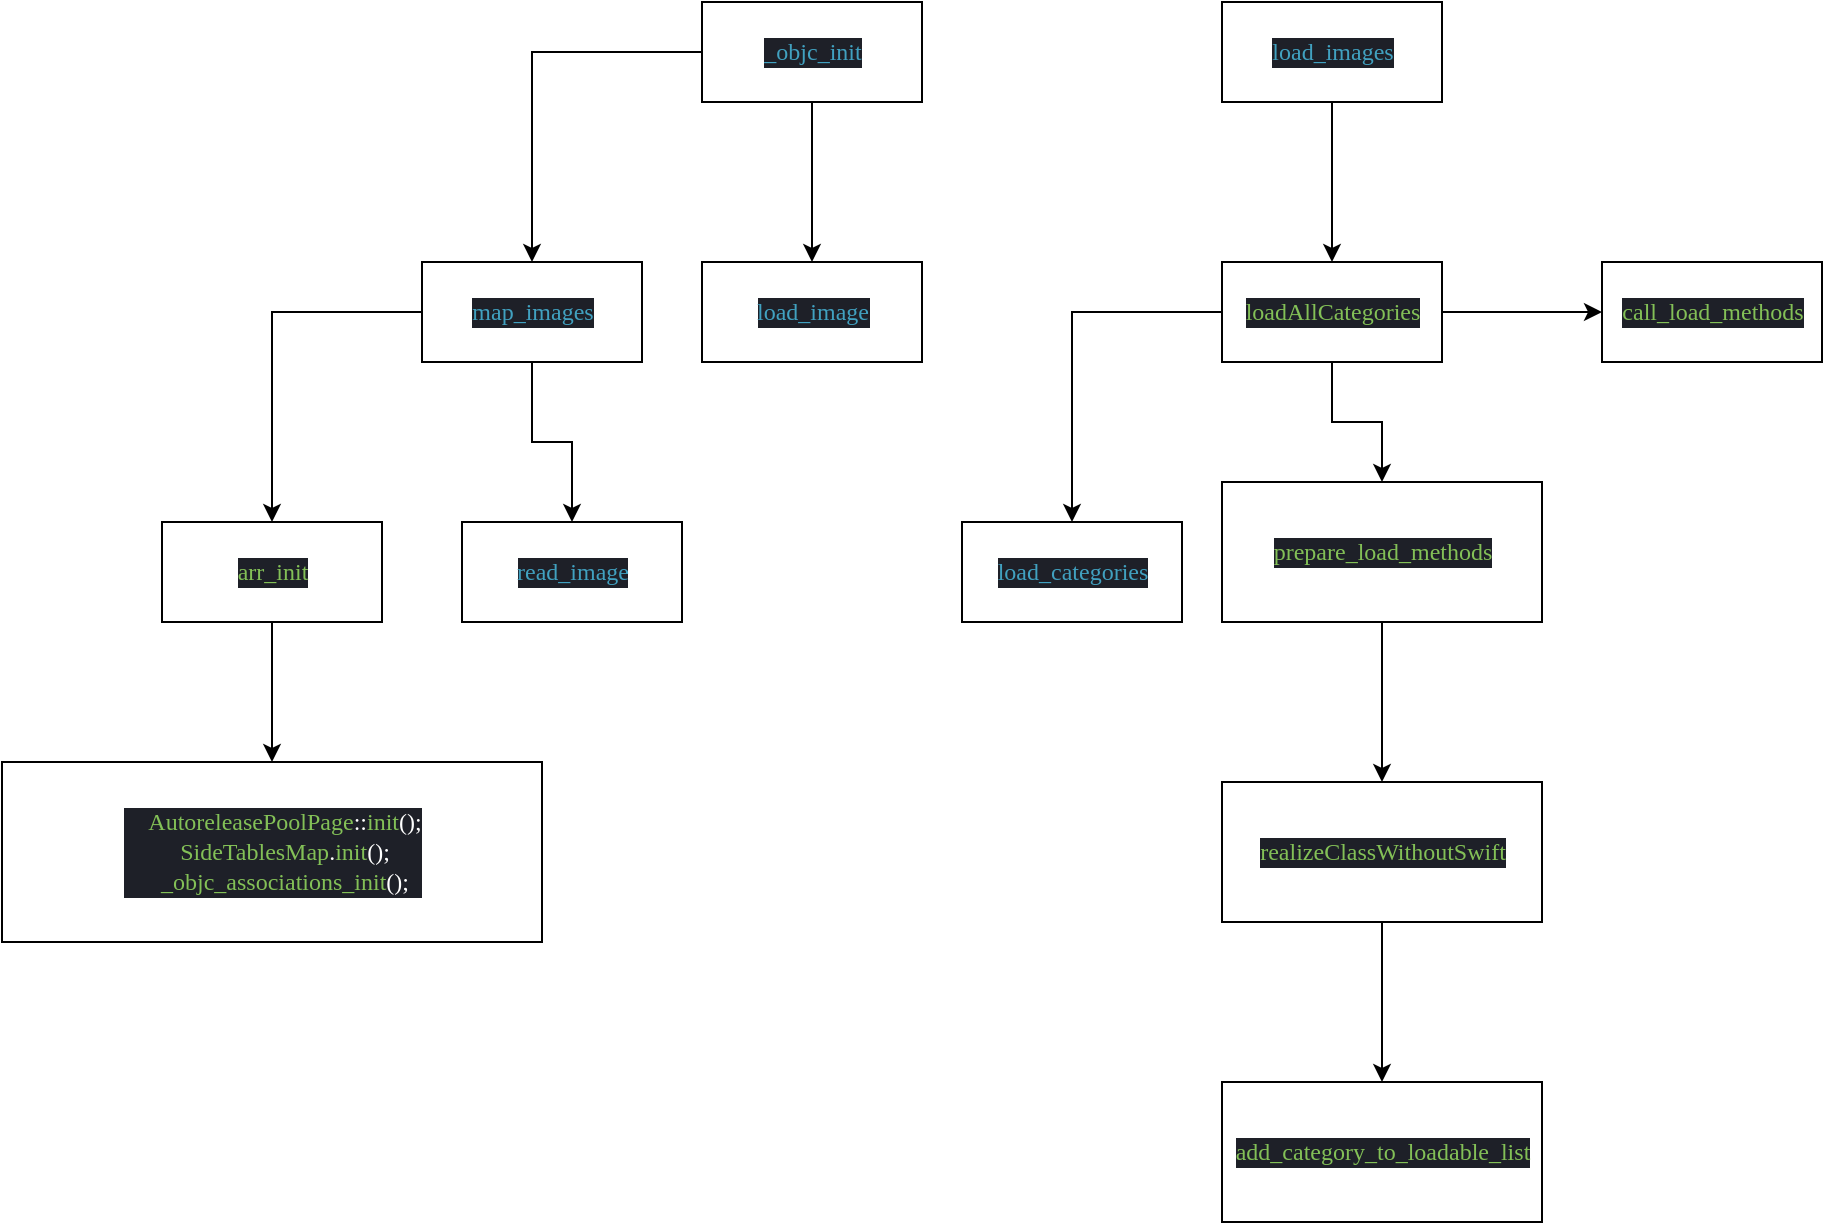 <mxfile version="14.2.7" type="github">
  <diagram id="KKvGINr5USlMjA7un2ME" name="第 1 页">
    <mxGraphModel dx="1426" dy="711" grid="1" gridSize="10" guides="1" tooltips="1" connect="1" arrows="1" fold="1" page="1" pageScale="1" pageWidth="850" pageHeight="1400" math="0" shadow="0">
      <root>
        <mxCell id="0" />
        <mxCell id="1" parent="0" />
        <mxCell id="_KgDZPFquqPUHF414uwQ-3" value="" style="edgeStyle=orthogonalEdgeStyle;rounded=0;orthogonalLoop=1;jettySize=auto;html=1;" edge="1" parent="1" source="_KgDZPFquqPUHF414uwQ-1" target="_KgDZPFquqPUHF414uwQ-2">
          <mxGeometry relative="1" as="geometry" />
        </mxCell>
        <mxCell id="_KgDZPFquqPUHF414uwQ-12" value="" style="edgeStyle=orthogonalEdgeStyle;rounded=0;orthogonalLoop=1;jettySize=auto;html=1;" edge="1" parent="1" source="_KgDZPFquqPUHF414uwQ-1" target="_KgDZPFquqPUHF414uwQ-11">
          <mxGeometry relative="1" as="geometry" />
        </mxCell>
        <mxCell id="_KgDZPFquqPUHF414uwQ-1" value="&lt;p class=&quot;p1&quot; style=&quot;margin: 0px ; font-stretch: normal ; line-height: normal ; font-family: &amp;#34;menlo&amp;#34; ; color: rgb(65 , 161 , 192) ; background-color: rgb(30 , 32 , 40)&quot;&gt;_objc_init&lt;/p&gt;" style="html=1;" vertex="1" parent="1">
          <mxGeometry x="350" y="80" width="110" height="50" as="geometry" />
        </mxCell>
        <mxCell id="_KgDZPFquqPUHF414uwQ-5" value="" style="edgeStyle=orthogonalEdgeStyle;rounded=0;orthogonalLoop=1;jettySize=auto;html=1;" edge="1" parent="1" source="_KgDZPFquqPUHF414uwQ-2" target="_KgDZPFquqPUHF414uwQ-4">
          <mxGeometry relative="1" as="geometry" />
        </mxCell>
        <mxCell id="_KgDZPFquqPUHF414uwQ-10" value="" style="edgeStyle=orthogonalEdgeStyle;rounded=0;orthogonalLoop=1;jettySize=auto;html=1;" edge="1" parent="1" source="_KgDZPFquqPUHF414uwQ-2" target="_KgDZPFquqPUHF414uwQ-9">
          <mxGeometry relative="1" as="geometry" />
        </mxCell>
        <mxCell id="_KgDZPFquqPUHF414uwQ-2" value="&lt;p class=&quot;p1&quot; style=&quot;margin: 0px ; font-stretch: normal ; line-height: normal ; font-family: &amp;#34;menlo&amp;#34; ; color: rgb(65 , 161 , 192) ; background-color: rgb(30 , 32 , 40)&quot;&gt;map_images&lt;/p&gt;" style="html=1;" vertex="1" parent="1">
          <mxGeometry x="210" y="210" width="110" height="50" as="geometry" />
        </mxCell>
        <mxCell id="_KgDZPFquqPUHF414uwQ-7" value="" style="edgeStyle=orthogonalEdgeStyle;rounded=0;orthogonalLoop=1;jettySize=auto;html=1;" edge="1" parent="1" source="_KgDZPFquqPUHF414uwQ-4" target="_KgDZPFquqPUHF414uwQ-6">
          <mxGeometry relative="1" as="geometry" />
        </mxCell>
        <mxCell id="_KgDZPFquqPUHF414uwQ-4" value="&lt;p class=&quot;p1&quot; style=&quot;margin: 0px ; font-stretch: normal ; line-height: normal ; font-family: &amp;#34;menlo&amp;#34; ; color: rgb(131 , 192 , 87) ; background-color: rgb(30 , 32 , 40)&quot;&gt;arr_init&lt;/p&gt;" style="html=1;" vertex="1" parent="1">
          <mxGeometry x="80" y="340" width="110" height="50" as="geometry" />
        </mxCell>
        <mxCell id="_KgDZPFquqPUHF414uwQ-6" value="&lt;p class=&quot;p1&quot; style=&quot;margin: 0px ; font-stretch: normal ; line-height: normal ; font-family: &amp;#34;menlo&amp;#34; ; color: rgb(131 , 192 , 87) ; background-color: rgb(30 , 32 , 40)&quot;&gt;&lt;span class=&quot;s1&quot; style=&quot;color: rgb(255 , 255 , 255)&quot;&gt;&amp;nbsp; &amp;nbsp;&amp;nbsp;&lt;/span&gt;AutoreleasePoolPage&lt;span class=&quot;s1&quot; style=&quot;color: rgb(255 , 255 , 255)&quot;&gt;::&lt;/span&gt;init&lt;span class=&quot;s1&quot; style=&quot;color: rgb(255 , 255 , 255)&quot;&gt;();&lt;/span&gt;&lt;/p&gt;&lt;p class=&quot;p1&quot; style=&quot;margin: 0px ; font-stretch: normal ; line-height: normal ; font-family: &amp;#34;menlo&amp;#34; ; color: rgb(131 , 192 , 87) ; background-color: rgb(30 , 32 , 40)&quot;&gt;&lt;span class=&quot;s1&quot; style=&quot;color: rgb(255 , 255 , 255)&quot;&gt;&amp;nbsp; &amp;nbsp; &lt;/span&gt;SideTablesMap&lt;span class=&quot;s1&quot; style=&quot;color: rgb(255 , 255 , 255)&quot;&gt;.&lt;/span&gt;init&lt;span class=&quot;s1&quot; style=&quot;color: rgb(255 , 255 , 255)&quot;&gt;();&lt;/span&gt;&lt;/p&gt;&lt;p class=&quot;p1&quot; style=&quot;margin: 0px ; font-stretch: normal ; line-height: normal ; font-family: &amp;#34;menlo&amp;#34; ; color: rgb(131 , 192 , 87) ; background-color: rgb(30 , 32 , 40)&quot;&gt;&lt;span class=&quot;s1&quot; style=&quot;color: rgb(255 , 255 , 255)&quot;&gt;&amp;nbsp; &amp;nbsp; &lt;/span&gt;_objc_associations_init&lt;span class=&quot;s1&quot; style=&quot;color: rgb(255 , 255 , 255)&quot;&gt;();&lt;/span&gt;&lt;/p&gt;" style="html=1;" vertex="1" parent="1">
          <mxGeometry y="460" width="270" height="90" as="geometry" />
        </mxCell>
        <mxCell id="_KgDZPFquqPUHF414uwQ-9" value="&lt;p class=&quot;p1&quot; style=&quot;margin: 0px ; font-stretch: normal ; line-height: normal ; font-family: &amp;#34;menlo&amp;#34; ; color: rgb(65 , 161 , 192) ; background-color: rgb(30 , 32 , 40)&quot;&gt;read_image&lt;/p&gt;" style="html=1;" vertex="1" parent="1">
          <mxGeometry x="230" y="340" width="110" height="50" as="geometry" />
        </mxCell>
        <mxCell id="_KgDZPFquqPUHF414uwQ-11" value="&lt;p class=&quot;p1&quot; style=&quot;margin: 0px ; font-stretch: normal ; line-height: normal ; font-family: &amp;#34;menlo&amp;#34; ; color: rgb(65 , 161 , 192) ; background-color: rgb(30 , 32 , 40)&quot;&gt;load_image&lt;/p&gt;" style="html=1;" vertex="1" parent="1">
          <mxGeometry x="350" y="210" width="110" height="50" as="geometry" />
        </mxCell>
        <mxCell id="_KgDZPFquqPUHF414uwQ-16" value="" style="edgeStyle=orthogonalEdgeStyle;rounded=0;orthogonalLoop=1;jettySize=auto;html=1;" edge="1" parent="1" source="_KgDZPFquqPUHF414uwQ-14" target="_KgDZPFquqPUHF414uwQ-15">
          <mxGeometry relative="1" as="geometry" />
        </mxCell>
        <mxCell id="_KgDZPFquqPUHF414uwQ-14" value="&lt;p class=&quot;p1&quot; style=&quot;margin: 0px ; font-stretch: normal ; line-height: normal ; font-family: &amp;#34;menlo&amp;#34; ; color: rgb(65 , 161 , 192) ; background-color: rgb(30 , 32 , 40)&quot;&gt;load_images&lt;/p&gt;" style="html=1;" vertex="1" parent="1">
          <mxGeometry x="610" y="80" width="110" height="50" as="geometry" />
        </mxCell>
        <mxCell id="_KgDZPFquqPUHF414uwQ-18" value="" style="edgeStyle=orthogonalEdgeStyle;rounded=0;orthogonalLoop=1;jettySize=auto;html=1;" edge="1" parent="1" source="_KgDZPFquqPUHF414uwQ-15" target="_KgDZPFquqPUHF414uwQ-17">
          <mxGeometry relative="1" as="geometry" />
        </mxCell>
        <mxCell id="_KgDZPFquqPUHF414uwQ-22" value="" style="edgeStyle=orthogonalEdgeStyle;rounded=0;orthogonalLoop=1;jettySize=auto;html=1;" edge="1" parent="1" source="_KgDZPFquqPUHF414uwQ-15" target="_KgDZPFquqPUHF414uwQ-21">
          <mxGeometry relative="1" as="geometry" />
        </mxCell>
        <mxCell id="_KgDZPFquqPUHF414uwQ-36" value="" style="edgeStyle=orthogonalEdgeStyle;rounded=0;orthogonalLoop=1;jettySize=auto;html=1;" edge="1" parent="1" source="_KgDZPFquqPUHF414uwQ-15" target="_KgDZPFquqPUHF414uwQ-35">
          <mxGeometry relative="1" as="geometry" />
        </mxCell>
        <mxCell id="_KgDZPFquqPUHF414uwQ-15" value="&lt;p class=&quot;p1&quot; style=&quot;margin: 0px ; font-stretch: normal ; line-height: normal ; font-family: &amp;#34;menlo&amp;#34; ; color: rgb(131 , 192 , 87) ; background-color: rgb(30 , 32 , 40)&quot;&gt;loadAllCategories&lt;/p&gt;" style="html=1;" vertex="1" parent="1">
          <mxGeometry x="610" y="210" width="110" height="50" as="geometry" />
        </mxCell>
        <mxCell id="_KgDZPFquqPUHF414uwQ-17" value="&lt;p class=&quot;p1&quot; style=&quot;margin: 0px ; font-stretch: normal ; line-height: normal ; font-family: &amp;#34;menlo&amp;#34; ; color: rgb(65 , 161 , 192) ; background-color: rgb(30 , 32 , 40)&quot;&gt;load_categories&lt;/p&gt;" style="html=1;" vertex="1" parent="1">
          <mxGeometry x="480" y="340" width="110" height="50" as="geometry" />
        </mxCell>
        <mxCell id="_KgDZPFquqPUHF414uwQ-29" value="" style="edgeStyle=orthogonalEdgeStyle;rounded=0;orthogonalLoop=1;jettySize=auto;html=1;" edge="1" parent="1" source="_KgDZPFquqPUHF414uwQ-21" target="_KgDZPFquqPUHF414uwQ-28">
          <mxGeometry relative="1" as="geometry" />
        </mxCell>
        <mxCell id="_KgDZPFquqPUHF414uwQ-21" value="&lt;p class=&quot;p1&quot; style=&quot;margin: 0px ; font-stretch: normal ; line-height: normal ; font-family: &amp;#34;menlo&amp;#34; ; color: rgb(131 , 192 , 87) ; background-color: rgb(30 , 32 , 40)&quot;&gt;prepare_load_methods&lt;/p&gt;" style="html=1;" vertex="1" parent="1">
          <mxGeometry x="610" y="320" width="160" height="70" as="geometry" />
        </mxCell>
        <mxCell id="_KgDZPFquqPUHF414uwQ-31" value="" style="edgeStyle=orthogonalEdgeStyle;rounded=0;orthogonalLoop=1;jettySize=auto;html=1;" edge="1" parent="1" source="_KgDZPFquqPUHF414uwQ-28" target="_KgDZPFquqPUHF414uwQ-30">
          <mxGeometry relative="1" as="geometry" />
        </mxCell>
        <mxCell id="_KgDZPFquqPUHF414uwQ-28" value="&lt;p class=&quot;p1&quot; style=&quot;margin: 0px ; font-stretch: normal ; line-height: normal ; font-family: &amp;#34;menlo&amp;#34; ; color: rgb(131 , 192 , 87) ; background-color: rgb(30 , 32 , 40)&quot;&gt;realizeClassWithoutSwift&lt;/p&gt;" style="html=1;" vertex="1" parent="1">
          <mxGeometry x="610" y="470" width="160" height="70" as="geometry" />
        </mxCell>
        <mxCell id="_KgDZPFquqPUHF414uwQ-30" value="&lt;p class=&quot;p1&quot; style=&quot;margin: 0px ; font-stretch: normal ; line-height: normal ; font-family: &amp;#34;menlo&amp;#34; ; color: rgb(131 , 192 , 87) ; background-color: rgb(30 , 32 , 40)&quot;&gt;add_category_to_loadable_list&lt;/p&gt;" style="html=1;" vertex="1" parent="1">
          <mxGeometry x="610" y="620" width="160" height="70" as="geometry" />
        </mxCell>
        <mxCell id="_KgDZPFquqPUHF414uwQ-35" value="&lt;p class=&quot;p1&quot; style=&quot;margin: 0px ; font-stretch: normal ; line-height: normal ; font-family: &amp;#34;menlo&amp;#34; ; color: rgb(131 , 192 , 87) ; background-color: rgb(30 , 32 , 40)&quot;&gt;call_load_methods&lt;/p&gt;" style="html=1;" vertex="1" parent="1">
          <mxGeometry x="800" y="210" width="110" height="50" as="geometry" />
        </mxCell>
      </root>
    </mxGraphModel>
  </diagram>
</mxfile>
